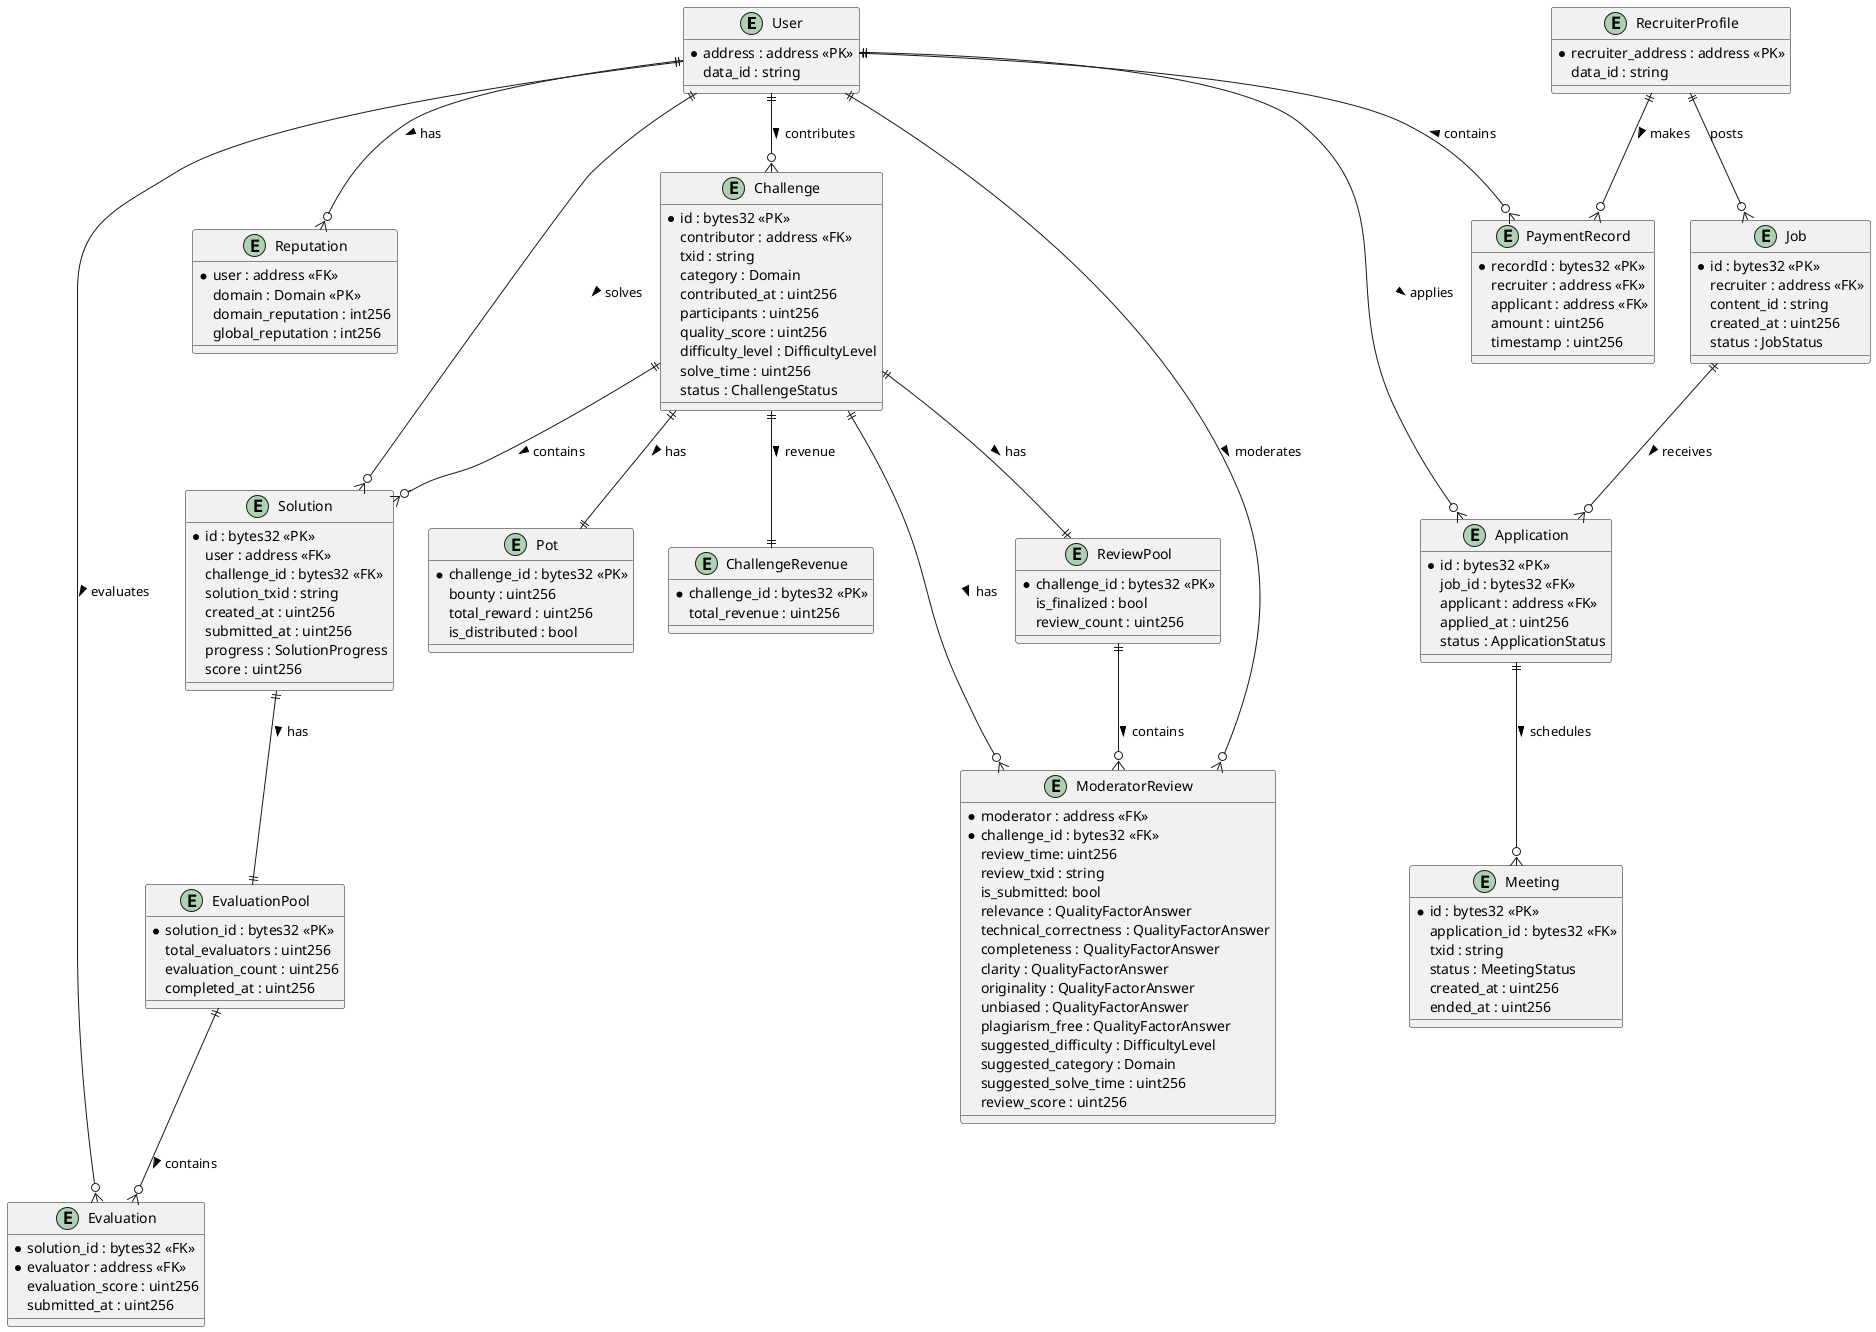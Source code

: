 @startuml
entity User {
  *address : address <<PK>>
  data_id : string
}

entity RecruiterProfile {
  *recruiter_address : address <<PK>>
  data_id : string
}

entity Challenge {
  *id : bytes32 <<PK>>
  contributor : address <<FK>>
  txid : string
  category : Domain
  contributed_at : uint256
  participants : uint256
  quality_score : uint256
  difficulty_level : DifficultyLevel
  solve_time : uint256
  status : ChallengeStatus
}

entity ModeratorReview {
  *moderator : address <<FK>>
  *challenge_id : bytes32 <<FK>>
  review_time: uint256
  review_txid : string
  is_submitted: bool
  relevance : QualityFactorAnswer
  technical_correctness : QualityFactorAnswer
  completeness : QualityFactorAnswer
  clarity : QualityFactorAnswer
  originality : QualityFactorAnswer
  unbiased : QualityFactorAnswer
  plagiarism_free : QualityFactorAnswer
  suggested_difficulty : DifficultyLevel
  suggested_category : Domain
  suggested_solve_time : uint256
  review_score : uint256
}

entity Solution {
  *id : bytes32 <<PK>>
  user : address <<FK>>
  challenge_id : bytes32 <<FK>>
  solution_txid : string
  created_at : uint256
  submitted_at : uint256
  progress : SolutionProgress
  score : uint256
}

entity EvaluationPool {
  *solution_id : bytes32 <<PK>>
  total_evaluators : uint256
  evaluation_count : uint256
  completed_at : uint256
}

entity Evaluation {
  *solution_id : bytes32 <<FK>>
  *evaluator : address <<FK>>
  evaluation_score : uint256
  submitted_at : uint256
}

entity Job {
  *id : bytes32 <<PK>>
  recruiter : address <<FK>>
  content_id : string
  created_at : uint256
  status : JobStatus
}

entity Application {
  *id : bytes32 <<PK>>
  job_id : bytes32 <<FK>>
  applicant : address <<FK>>
  applied_at : uint256
  status : ApplicationStatus
}

entity Meeting {
  *id : bytes32 <<PK>>
  application_id : bytes32 <<FK>>
  txid : string
  status : MeetingStatus
  created_at : uint256
  ended_at : uint256
}

entity PaymentRecord {
  *recordId : bytes32 <<PK>>
  recruiter : address <<FK>>
  applicant : address <<FK>>
  amount : uint256
  timestamp : uint256
}

entity Pot {
  *challenge_id : bytes32 <<PK>>
  bounty : uint256
  total_reward : uint256
  is_distributed : bool
}

entity ChallengeRevenue {
  *challenge_id : bytes32 <<PK>>
  total_revenue : uint256
}

entity ReviewPool {
  *challenge_id : bytes32 <<PK>>
  is_finalized : bool
  review_count : uint256
}

entity Reputation {
  *user : address <<FK>>
  domain : Domain <<PK>>
  domain_reputation : int256
  global_reputation : int256
}

User ||--o{ Challenge : contributes >
User ||--o{ Solution : solves >
User ||--o{ Reputation : has >
Challenge ||--o{ ModeratorReview : has >
Challenge ||--|| ReviewPool : has >
Challenge ||--o{ Solution : contains >
Solution ||--|| EvaluationPool : has >
EvaluationPool ||--o{ Evaluation : contains >
Job ||--o{ Application : receives >
Application ||--o{ Meeting : schedules >
RecruiterProfile ||--o{ PaymentRecord : makes >
RecruiterProfile ||--o{ Job : posts
User ||--o{ PaymentRecord : contains <
Challenge ||--|| Pot : has >
Challenge ||--|| ChallengeRevenue : revenue >
User ||--o{ Evaluation : evaluates >
User ||--o{ ModeratorReview : moderates >
User ||--o{ Application : applies >
ReviewPool ||--o{ ModeratorReview : contains >
@enduml